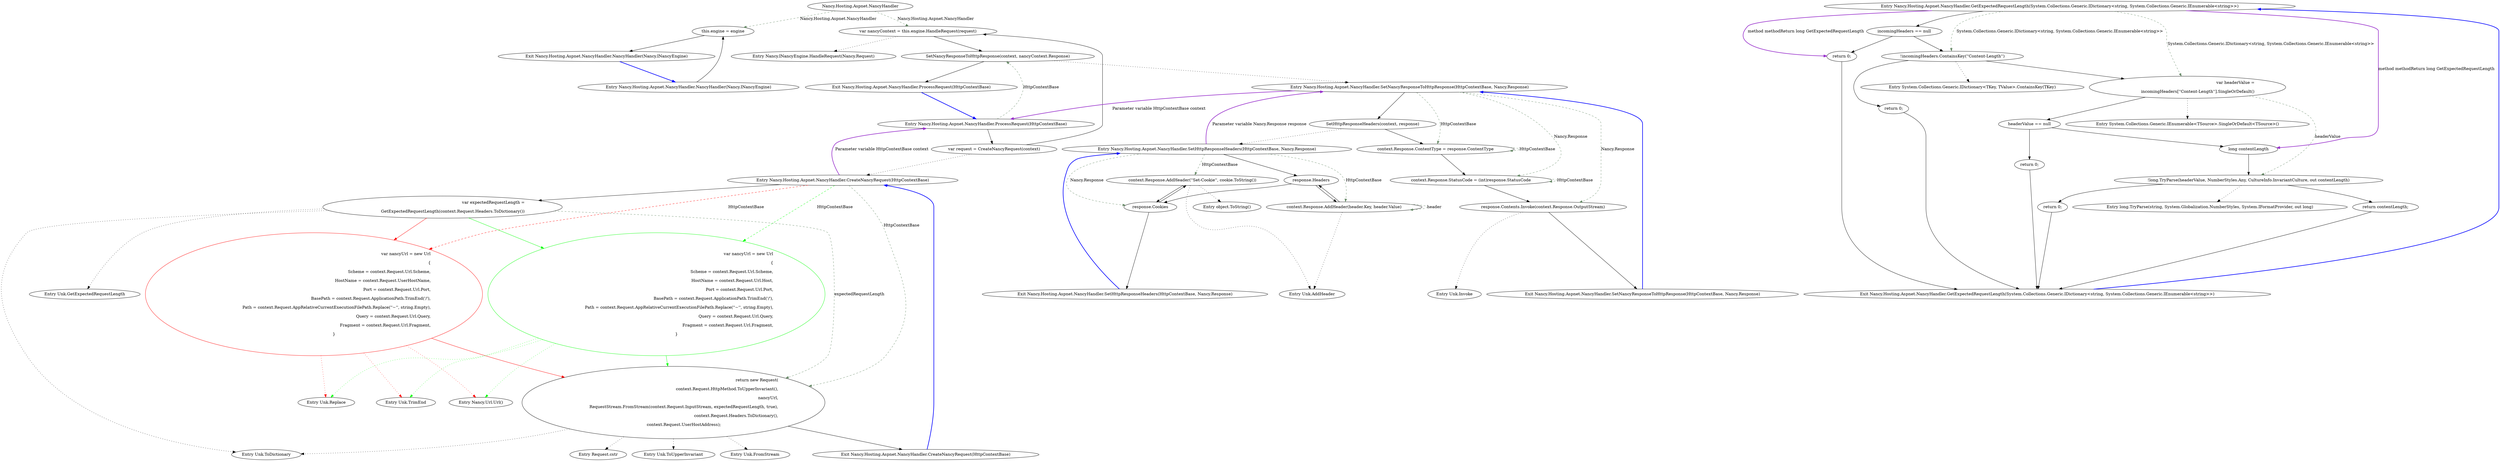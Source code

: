 digraph  {
n53 [label="Nancy.Hosting.Aspnet.NancyHandler", span=""];
n0 [label="Entry Nancy.Hosting.Aspnet.NancyHandler.NancyHandler(Nancy.INancyEngine)", span="13-13", cluster="Nancy.Hosting.Aspnet.NancyHandler.NancyHandler(Nancy.INancyEngine)"];
n1 [label="this.engine = engine", span="15-15", cluster="Nancy.Hosting.Aspnet.NancyHandler.NancyHandler(Nancy.INancyEngine)"];
n2 [label="Exit Nancy.Hosting.Aspnet.NancyHandler.NancyHandler(Nancy.INancyEngine)", span="13-13", cluster="Nancy.Hosting.Aspnet.NancyHandler.NancyHandler(Nancy.INancyEngine)"];
n3 [label="Entry Nancy.Hosting.Aspnet.NancyHandler.ProcessRequest(HttpContextBase)", span="18-18", cluster="Nancy.Hosting.Aspnet.NancyHandler.ProcessRequest(HttpContextBase)"];
n4 [label="var request = CreateNancyRequest(context)", span="20-20", cluster="Nancy.Hosting.Aspnet.NancyHandler.ProcessRequest(HttpContextBase)"];
n6 [label="SetNancyResponseToHttpResponse(context, nancyContext.Response)", span="24-24", cluster="Nancy.Hosting.Aspnet.NancyHandler.ProcessRequest(HttpContextBase)"];
n5 [label="var nancyContext = this.engine.HandleRequest(request)", span="22-22", cluster="Nancy.Hosting.Aspnet.NancyHandler.ProcessRequest(HttpContextBase)"];
n8 [label="Entry Nancy.Hosting.Aspnet.NancyHandler.CreateNancyRequest(HttpContextBase)", span="28-28", cluster="Nancy.Hosting.Aspnet.NancyHandler.CreateNancyRequest(HttpContextBase)"];
n9 [label="Entry Nancy.INancyEngine.HandleRequest(Nancy.Request)", span="46-46", cluster="Nancy.INancyEngine.HandleRequest(Nancy.Request)"];
n7 [label="Exit Nancy.Hosting.Aspnet.NancyHandler.ProcessRequest(HttpContextBase)", span="18-18", cluster="Nancy.Hosting.Aspnet.NancyHandler.ProcessRequest(HttpContextBase)"];
n10 [label="Entry Nancy.Hosting.Aspnet.NancyHandler.SetNancyResponseToHttpResponse(HttpContextBase, Nancy.Response)", span="81-81", cluster="Nancy.Hosting.Aspnet.NancyHandler.SetNancyResponseToHttpResponse(HttpContextBase, Nancy.Response)"];
n11 [label="var expectedRequestLength =\r\n                GetExpectedRequestLength(context.Request.Headers.ToDictionary())", span="30-31", cluster="Nancy.Hosting.Aspnet.NancyHandler.CreateNancyRequest(HttpContextBase)"];
n12 [label="var nancyUrl = new Url\r\n                               {\r\n                                   Scheme = context.Request.Url.Scheme,\r\n                                   HostName = context.Request.UserHostName,\r\n                                   Port = context.Request.Url.Port,\r\n                                   BasePath = context.Request.ApplicationPath.TrimEnd('/'),\r\n                                   Path = context.Request.AppRelativeCurrentExecutionFilePath.Replace(''~'', string.Empty),\r\n                                   Query = context.Request.Url.Query,\r\n                                   Fragment = context.Request.Url.Fragment,\r\n                               }", span="33-42", cluster="Nancy.Hosting.Aspnet.NancyHandler.CreateNancyRequest(HttpContextBase)", color=red, community=0];
n13 [label="return new Request(\r\n                context.Request.HttpMethod.ToUpperInvariant(),\r\n                nancyUrl,\r\n                RequestStream.FromStream(context.Request.InputStream, expectedRequestLength, true),\r\n                context.Request.Headers.ToDictionary(),\r\n                context.Request.UserHostAddress);", span="44-49", cluster="Nancy.Hosting.Aspnet.NancyHandler.CreateNancyRequest(HttpContextBase)"];
n15 [label="Entry Unk.ToDictionary", span="", cluster="Unk.ToDictionary"];
n16 [label="Entry Unk.GetExpectedRequestLength", span="", cluster="Unk.GetExpectedRequestLength"];
n17 [label="Entry Nancy.Url.Url()", span="14-14", cluster="Nancy.Url.Url()"];
n18 [label="Entry Unk.TrimEnd", span="", cluster="Unk.TrimEnd"];
n19 [label="Entry Unk.Replace", span="", cluster="Unk.Replace"];
n14 [label="Exit Nancy.Hosting.Aspnet.NancyHandler.CreateNancyRequest(HttpContextBase)", span="28-28", cluster="Nancy.Hosting.Aspnet.NancyHandler.CreateNancyRequest(HttpContextBase)"];
n20 [label="Entry Request.cstr", span="", cluster="Request.cstr"];
n21 [label="Entry Unk.ToUpperInvariant", span="", cluster="Unk.ToUpperInvariant"];
n22 [label="Entry Unk.FromStream", span="", cluster="Unk.FromStream"];
n23 [label="Entry Nancy.Hosting.Aspnet.NancyHandler.GetExpectedRequestLength(System.Collections.Generic.IDictionary<string, System.Collections.Generic.IEnumerable<string>>)", span="52-52", cluster="Nancy.Hosting.Aspnet.NancyHandler.GetExpectedRequestLength(System.Collections.Generic.IDictionary<string, System.Collections.Generic.IEnumerable<string>>)"];
n24 [label="incomingHeaders == null", span="54-54", cluster="Nancy.Hosting.Aspnet.NancyHandler.GetExpectedRequestLength(System.Collections.Generic.IDictionary<string, System.Collections.Generic.IEnumerable<string>>)"];
n26 [label="!incomingHeaders.ContainsKey(''Content-Length'')", span="59-59", cluster="Nancy.Hosting.Aspnet.NancyHandler.GetExpectedRequestLength(System.Collections.Generic.IDictionary<string, System.Collections.Generic.IEnumerable<string>>)"];
n28 [label="var headerValue =\r\n                incomingHeaders[''Content-Length''].SingleOrDefault()", span="64-65", cluster="Nancy.Hosting.Aspnet.NancyHandler.GetExpectedRequestLength(System.Collections.Generic.IDictionary<string, System.Collections.Generic.IEnumerable<string>>)"];
n25 [label="return 0;", span="56-56", cluster="Nancy.Hosting.Aspnet.NancyHandler.GetExpectedRequestLength(System.Collections.Generic.IDictionary<string, System.Collections.Generic.IEnumerable<string>>)"];
n27 [label="return 0;", span="61-61", cluster="Nancy.Hosting.Aspnet.NancyHandler.GetExpectedRequestLength(System.Collections.Generic.IDictionary<string, System.Collections.Generic.IEnumerable<string>>)"];
n36 [label="Entry System.Collections.Generic.IDictionary<TKey, TValue>.ContainsKey(TKey)", span="0-0", cluster="System.Collections.Generic.IDictionary<TKey, TValue>.ContainsKey(TKey)"];
n29 [label="headerValue == null", span="67-67", cluster="Nancy.Hosting.Aspnet.NancyHandler.GetExpectedRequestLength(System.Collections.Generic.IDictionary<string, System.Collections.Generic.IEnumerable<string>>)"];
n37 [label="Entry System.Collections.Generic.IEnumerable<TSource>.SingleOrDefault<TSource>()", span="0-0", cluster="System.Collections.Generic.IEnumerable<TSource>.SingleOrDefault<TSource>()"];
n32 [label="!long.TryParse(headerValue, NumberStyles.Any, CultureInfo.InvariantCulture, out contentLength)", span="73-73", cluster="Nancy.Hosting.Aspnet.NancyHandler.GetExpectedRequestLength(System.Collections.Generic.IDictionary<string, System.Collections.Generic.IEnumerable<string>>)"];
n30 [label="return 0;", span="69-69", cluster="Nancy.Hosting.Aspnet.NancyHandler.GetExpectedRequestLength(System.Collections.Generic.IDictionary<string, System.Collections.Generic.IEnumerable<string>>)"];
n31 [label="long contentLength", span="72-72", cluster="Nancy.Hosting.Aspnet.NancyHandler.GetExpectedRequestLength(System.Collections.Generic.IDictionary<string, System.Collections.Generic.IEnumerable<string>>)"];
n33 [label="return 0;", span="75-75", cluster="Nancy.Hosting.Aspnet.NancyHandler.GetExpectedRequestLength(System.Collections.Generic.IDictionary<string, System.Collections.Generic.IEnumerable<string>>)"];
n34 [label="return contentLength;", span="78-78", cluster="Nancy.Hosting.Aspnet.NancyHandler.GetExpectedRequestLength(System.Collections.Generic.IDictionary<string, System.Collections.Generic.IEnumerable<string>>)"];
n38 [label="Entry long.TryParse(string, System.Globalization.NumberStyles, System.IFormatProvider, out long)", span="0-0", cluster="long.TryParse(string, System.Globalization.NumberStyles, System.IFormatProvider, out long)"];
n35 [label="Exit Nancy.Hosting.Aspnet.NancyHandler.GetExpectedRequestLength(System.Collections.Generic.IDictionary<string, System.Collections.Generic.IEnumerable<string>>)", span="52-52", cluster="Nancy.Hosting.Aspnet.NancyHandler.GetExpectedRequestLength(System.Collections.Generic.IDictionary<string, System.Collections.Generic.IEnumerable<string>>)"];
n39 [label="SetHttpResponseHeaders(context, response)", span="83-83", cluster="Nancy.Hosting.Aspnet.NancyHandler.SetNancyResponseToHttpResponse(HttpContextBase, Nancy.Response)"];
n40 [label="context.Response.ContentType = response.ContentType", span="85-85", cluster="Nancy.Hosting.Aspnet.NancyHandler.SetNancyResponseToHttpResponse(HttpContextBase, Nancy.Response)"];
n41 [label="context.Response.StatusCode = (int)response.StatusCode", span="86-86", cluster="Nancy.Hosting.Aspnet.NancyHandler.SetNancyResponseToHttpResponse(HttpContextBase, Nancy.Response)"];
n42 [label="response.Contents.Invoke(context.Response.OutputStream)", span="87-87", cluster="Nancy.Hosting.Aspnet.NancyHandler.SetNancyResponseToHttpResponse(HttpContextBase, Nancy.Response)"];
n44 [label="Entry Nancy.Hosting.Aspnet.NancyHandler.SetHttpResponseHeaders(HttpContextBase, Nancy.Response)", span="90-90", cluster="Nancy.Hosting.Aspnet.NancyHandler.SetHttpResponseHeaders(HttpContextBase, Nancy.Response)"];
n43 [label="Exit Nancy.Hosting.Aspnet.NancyHandler.SetNancyResponseToHttpResponse(HttpContextBase, Nancy.Response)", span="81-81", cluster="Nancy.Hosting.Aspnet.NancyHandler.SetNancyResponseToHttpResponse(HttpContextBase, Nancy.Response)"];
n45 [label="Entry Unk.Invoke", span="", cluster="Unk.Invoke"];
n46 [label="response.Headers", span="92-92", cluster="Nancy.Hosting.Aspnet.NancyHandler.SetHttpResponseHeaders(HttpContextBase, Nancy.Response)"];
n47 [label="context.Response.AddHeader(header.Key, header.Value)", span="94-94", cluster="Nancy.Hosting.Aspnet.NancyHandler.SetHttpResponseHeaders(HttpContextBase, Nancy.Response)"];
n48 [label="response.Cookies", span="97-97", cluster="Nancy.Hosting.Aspnet.NancyHandler.SetHttpResponseHeaders(HttpContextBase, Nancy.Response)"];
n49 [label="context.Response.AddHeader(''Set-Cookie'', cookie.ToString())", span="99-99", cluster="Nancy.Hosting.Aspnet.NancyHandler.SetHttpResponseHeaders(HttpContextBase, Nancy.Response)"];
n51 [label="Entry Unk.AddHeader", span="", cluster="Unk.AddHeader"];
n50 [label="Exit Nancy.Hosting.Aspnet.NancyHandler.SetHttpResponseHeaders(HttpContextBase, Nancy.Response)", span="90-90", cluster="Nancy.Hosting.Aspnet.NancyHandler.SetHttpResponseHeaders(HttpContextBase, Nancy.Response)"];
n52 [label="Entry object.ToString()", span="0-0", cluster="object.ToString()"];
d12 [label="var nancyUrl = new Url\r\n                               {\r\n                                   Scheme = context.Request.Url.Scheme,\r\n                                   HostName = context.Request.Url.Host,\r\n                                   Port = context.Request.Url.Port,\r\n                                   BasePath = context.Request.ApplicationPath.TrimEnd('/'),\r\n                                   Path = context.Request.AppRelativeCurrentExecutionFilePath.Replace(''~'', string.Empty),\r\n                                   Query = context.Request.Url.Query,\r\n                                   Fragment = context.Request.Url.Fragment,\r\n                               }", span="33-42", cluster="Nancy.Hosting.Aspnet.NancyHandler.CreateNancyRequest(HttpContextBase)", color=green, community=0];
n53 -> n1  [key=1, style=dashed, color=darkseagreen4, label="Nancy.Hosting.Aspnet.NancyHandler"];
n53 -> n5  [key=1, style=dashed, color=darkseagreen4, label="Nancy.Hosting.Aspnet.NancyHandler"];
n0 -> n1  [key=0, style=solid];
n1 -> n2  [key=0, style=solid];
n2 -> n0  [key=0, style=bold, color=blue];
n3 -> n4  [key=0, style=solid];
n3 -> n6  [key=1, style=dashed, color=darkseagreen4, label=HttpContextBase];
n4 -> n5  [key=0, style=solid];
n4 -> n8  [key=2, style=dotted];
n6 -> n7  [key=0, style=solid];
n6 -> n10  [key=2, style=dotted];
n5 -> n6  [key=0, style=solid];
n5 -> n9  [key=2, style=dotted];
n8 -> n11  [key=0, style=solid];
n8 -> n12  [key=1, style=dashed, color=red, label=HttpContextBase];
n8 -> n13  [key=1, style=dashed, color=darkseagreen4, label=HttpContextBase];
n8 -> n3  [key=3, color=darkorchid, style=bold, label="Parameter variable HttpContextBase context"];
n8 -> d12  [key=1, style=dashed, color=green, label=HttpContextBase];
n7 -> n3  [key=0, style=bold, color=blue];
n10 -> n39  [key=0, style=solid];
n10 -> n40  [key=1, style=dashed, color=darkseagreen4, label=HttpContextBase];
n10 -> n41  [key=1, style=dashed, color=darkseagreen4, label="Nancy.Response"];
n10 -> n42  [key=1, style=dashed, color=darkseagreen4, label="Nancy.Response"];
n10 -> n3  [key=3, color=darkorchid, style=bold, label="Parameter variable HttpContextBase context"];
n11 -> n12  [key=0, style=solid, color=red];
n11 -> n15  [key=2, style=dotted];
n11 -> n16  [key=2, style=dotted];
n11 -> n13  [key=1, style=dashed, color=darkseagreen4, label=expectedRequestLength];
n11 -> d12  [key=0, style=solid, color=green];
n12 -> n13  [key=0, style=solid, color=red];
n12 -> n17  [key=2, style=dotted, color=red];
n12 -> n18  [key=2, style=dotted, color=red];
n12 -> n19  [key=2, style=dotted, color=red];
n13 -> n14  [key=0, style=solid];
n13 -> n20  [key=2, style=dotted];
n13 -> n21  [key=2, style=dotted];
n13 -> n22  [key=2, style=dotted];
n13 -> n15  [key=2, style=dotted];
n14 -> n8  [key=0, style=bold, color=blue];
n23 -> n24  [key=0, style=solid];
n23 -> n26  [key=1, style=dashed, color=darkseagreen4, label="System.Collections.Generic.IDictionary<string, System.Collections.Generic.IEnumerable<string>>"];
n23 -> n28  [key=1, style=dashed, color=darkseagreen4, label="System.Collections.Generic.IDictionary<string, System.Collections.Generic.IEnumerable<string>>"];
n23 -> n25  [key=3, color=darkorchid, style=bold, label="method methodReturn long GetExpectedRequestLength"];
n23 -> n31  [key=3, color=darkorchid, style=bold, label="method methodReturn long GetExpectedRequestLength"];
n24 -> n25  [key=0, style=solid];
n24 -> n26  [key=0, style=solid];
n26 -> n27  [key=0, style=solid];
n26 -> n28  [key=0, style=solid];
n26 -> n36  [key=2, style=dotted];
n28 -> n29  [key=0, style=solid];
n28 -> n37  [key=2, style=dotted];
n28 -> n32  [key=1, style=dashed, color=darkseagreen4, label=headerValue];
n25 -> n35  [key=0, style=solid];
n27 -> n35  [key=0, style=solid];
n29 -> n30  [key=0, style=solid];
n29 -> n31  [key=0, style=solid];
n32 -> n33  [key=0, style=solid];
n32 -> n34  [key=0, style=solid];
n32 -> n38  [key=2, style=dotted];
n30 -> n35  [key=0, style=solid];
n31 -> n32  [key=0, style=solid];
n33 -> n35  [key=0, style=solid];
n34 -> n35  [key=0, style=solid];
n35 -> n23  [key=0, style=bold, color=blue];
n39 -> n40  [key=0, style=solid];
n39 -> n44  [key=2, style=dotted];
n40 -> n41  [key=0, style=solid];
n40 -> n40  [key=1, style=dashed, color=darkseagreen4, label=HttpContextBase];
n41 -> n42  [key=0, style=solid];
n41 -> n41  [key=1, style=dashed, color=darkseagreen4, label=HttpContextBase];
n42 -> n43  [key=0, style=solid];
n42 -> n45  [key=2, style=dotted];
n44 -> n46  [key=0, style=solid];
n44 -> n47  [key=1, style=dashed, color=darkseagreen4, label=HttpContextBase];
n44 -> n48  [key=1, style=dashed, color=darkseagreen4, label="Nancy.Response"];
n44 -> n49  [key=1, style=dashed, color=darkseagreen4, label=HttpContextBase];
n44 -> n10  [key=3, color=darkorchid, style=bold, label="Parameter variable Nancy.Response response"];
n43 -> n10  [key=0, style=bold, color=blue];
n46 -> n47  [key=0, style=solid];
n46 -> n48  [key=0, style=solid];
n47 -> n46  [key=0, style=solid];
n47 -> n51  [key=2, style=dotted];
n47 -> n47  [key=1, style=dashed, color=darkseagreen4, label=header];
n48 -> n49  [key=0, style=solid];
n48 -> n50  [key=0, style=solid];
n49 -> n48  [key=0, style=solid];
n49 -> n52  [key=2, style=dotted];
n49 -> n51  [key=2, style=dotted];
n50 -> n44  [key=0, style=bold, color=blue];
d12 -> n13  [key=0, style=solid, color=green];
d12 -> n17  [key=2, style=dotted, color=green];
d12 -> n18  [key=2, style=dotted, color=green];
d12 -> n19  [key=2, style=dotted, color=green];
}
